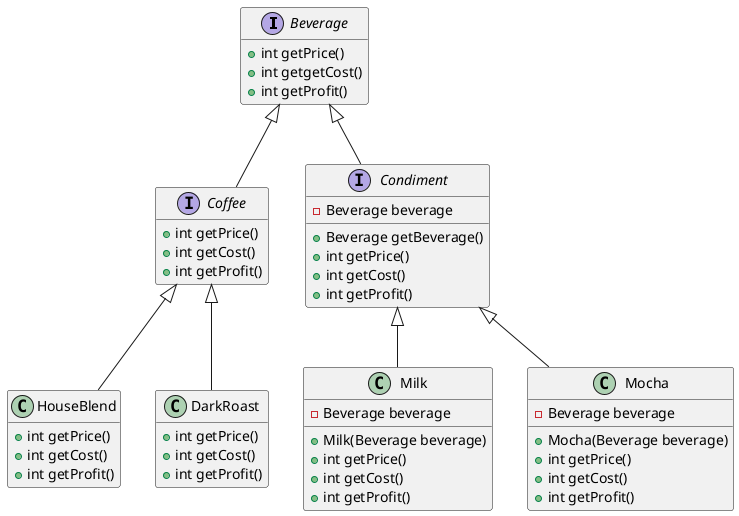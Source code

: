 @startuml example
hide empty members

interface Beverage{
    + int getPrice()
    + int getgetCost()
    + int getProfit()
} 

interface Coffee{
    + int getPrice()
    + int getCost()
    + int getProfit()
}

class HouseBlend{
    + int getPrice()
    + int getCost()
    + int getProfit()
}

class DarkRoast{
    + int getPrice()
    + int getCost()
    + int getProfit()
}

interface Condiment{
    - Beverage beverage
    + Beverage getBeverage()
    + int getPrice()
    + int getCost()
    + int getProfit()
}

class Milk{
    - Beverage beverage
    + Milk(Beverage beverage)
    + int getPrice()
    + int getCost()
    + int getProfit()
}

class Mocha{
    - Beverage beverage
    + Mocha(Beverage beverage)
    + int getPrice()
    + int getCost()
    + int getProfit()
}

Beverage <|-- Coffee
Coffee <|-- HouseBlend
Coffee <|-- DarkRoast

Beverage <|-- Condiment
Condiment <|-- Milk
Condiment <|-- Mocha

@enduml